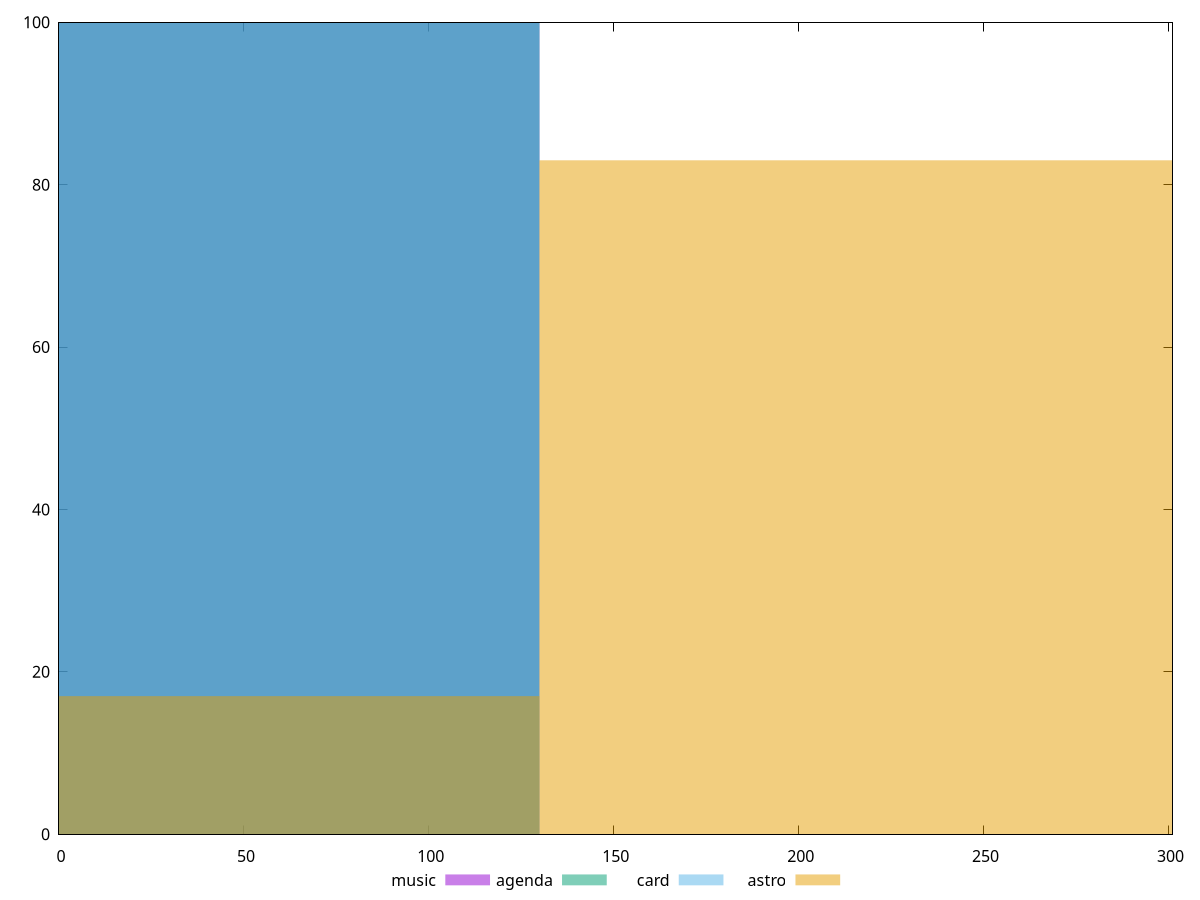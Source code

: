 reset

$music <<EOF
0 100
EOF

$agenda <<EOF
0 100
EOF

$card <<EOF
0 100
EOF

$astro <<EOF
259.79333165211034 83
0 17
EOF

set key outside below
set boxwidth 259.79333165211034
set xrange [0:301.078]
set yrange [0:100]
set trange [0:100]
set style fill transparent solid 0.5 noborder
set terminal svg size 640, 520 enhanced background rgb 'white'
set output "reports/report_00032_2021-02-25T10-28-15.087Z/uses-rel-preconnect/comparison/histogram/all_raw.svg"

plot $music title "music" with boxes, \
     $agenda title "agenda" with boxes, \
     $card title "card" with boxes, \
     $astro title "astro" with boxes

reset
